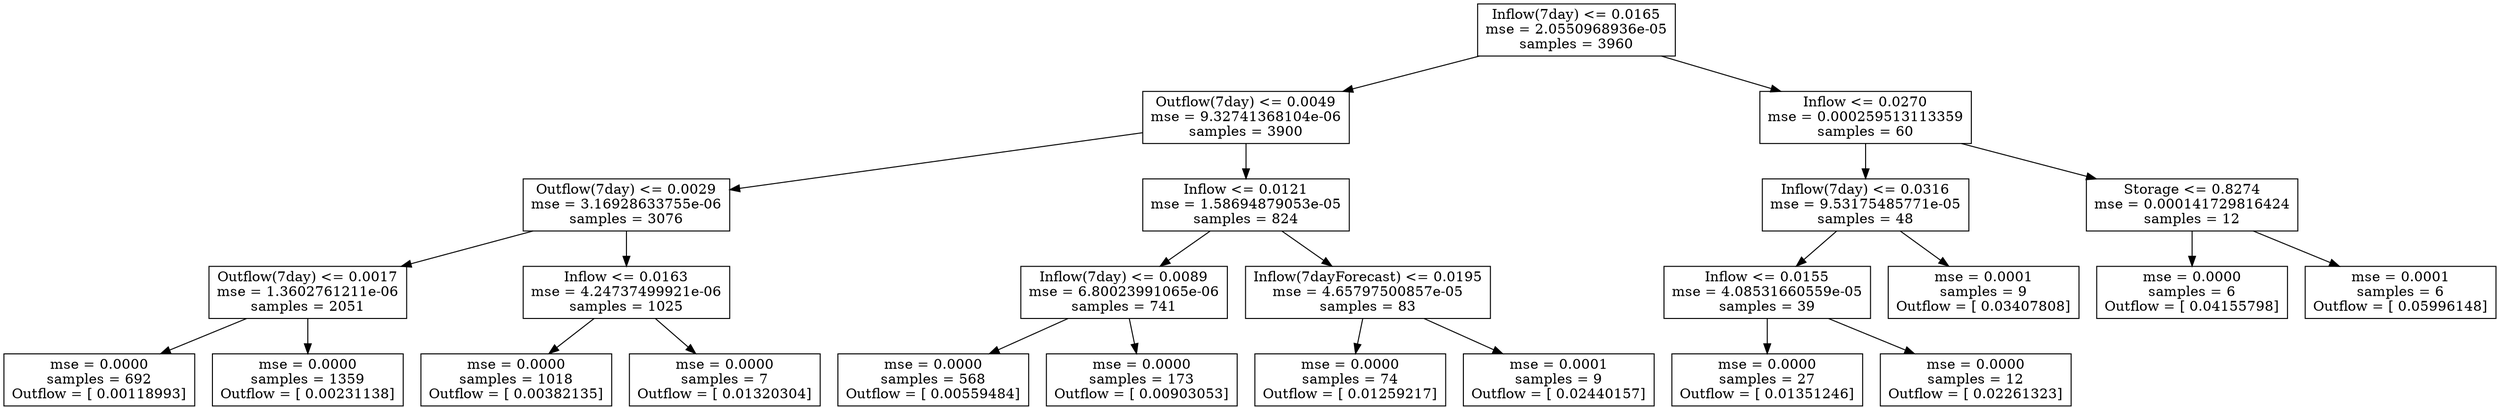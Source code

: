 digraph Tree {
0 [label="Inflow(7day) <= 0.0165\nmse = 2.0550968936e-05\nsamples = 3960", shape="box"] ;
1 [label="Outflow(7day) <= 0.0049\nmse = 9.32741368104e-06\nsamples = 3900", shape="box"] ;
0 -> 1 ;
2 [label="Outflow(7day) <= 0.0029\nmse = 3.16928633755e-06\nsamples = 3076", shape="box"] ;
1 -> 2 ;
3 [label="Outflow(7day) <= 0.0017\nmse = 1.3602761211e-06\nsamples = 2051", shape="box"] ;
2 -> 3 ;
4 [label="mse = 0.0000\nsamples = 692\nOutflow = [ 0.00118993]", shape="box"] ;
3 -> 4 ;
5 [label="mse = 0.0000\nsamples = 1359\nOutflow = [ 0.00231138]", shape="box"] ;
3 -> 5 ;
6 [label="Inflow <= 0.0163\nmse = 4.24737499921e-06\nsamples = 1025", shape="box"] ;
2 -> 6 ;
7 [label="mse = 0.0000\nsamples = 1018\nOutflow = [ 0.00382135]", shape="box"] ;
6 -> 7 ;
8 [label="mse = 0.0000\nsamples = 7\nOutflow = [ 0.01320304]", shape="box"] ;
6 -> 8 ;
9 [label="Inflow <= 0.0121\nmse = 1.58694879053e-05\nsamples = 824", shape="box"] ;
1 -> 9 ;
10 [label="Inflow(7day) <= 0.0089\nmse = 6.80023991065e-06\nsamples = 741", shape="box"] ;
9 -> 10 ;
11 [label="mse = 0.0000\nsamples = 568\nOutflow = [ 0.00559484]", shape="box"] ;
10 -> 11 ;
12 [label="mse = 0.0000\nsamples = 173\nOutflow = [ 0.00903053]", shape="box"] ;
10 -> 12 ;
13 [label="Inflow(7dayForecast) <= 0.0195\nmse = 4.65797500857e-05\nsamples = 83", shape="box"] ;
9 -> 13 ;
14 [label="mse = 0.0000\nsamples = 74\nOutflow = [ 0.01259217]", shape="box"] ;
13 -> 14 ;
15 [label="mse = 0.0001\nsamples = 9\nOutflow = [ 0.02440157]", shape="box"] ;
13 -> 15 ;
16 [label="Inflow <= 0.0270\nmse = 0.000259513113359\nsamples = 60", shape="box"] ;
0 -> 16 ;
17 [label="Inflow(7day) <= 0.0316\nmse = 9.53175485771e-05\nsamples = 48", shape="box"] ;
16 -> 17 ;
18 [label="Inflow <= 0.0155\nmse = 4.08531660559e-05\nsamples = 39", shape="box"] ;
17 -> 18 ;
19 [label="mse = 0.0000\nsamples = 27\nOutflow = [ 0.01351246]", shape="box"] ;
18 -> 19 ;
20 [label="mse = 0.0000\nsamples = 12\nOutflow = [ 0.02261323]", shape="box"] ;
18 -> 20 ;
21 [label="mse = 0.0001\nsamples = 9\nOutflow = [ 0.03407808]", shape="box"] ;
17 -> 21 ;
22 [label="Storage <= 0.8274\nmse = 0.000141729816424\nsamples = 12", shape="box"] ;
16 -> 22 ;
23 [label="mse = 0.0000\nsamples = 6\nOutflow = [ 0.04155798]", shape="box"] ;
22 -> 23 ;
24 [label="mse = 0.0001\nsamples = 6\nOutflow = [ 0.05996148]", shape="box"] ;
22 -> 24 ;
}
